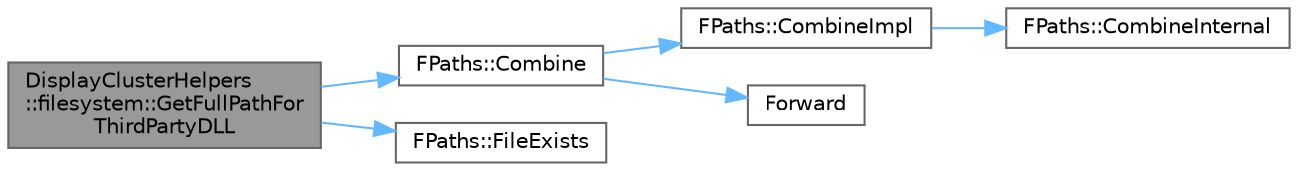 digraph "DisplayClusterHelpers::filesystem::GetFullPathForThirdPartyDLL"
{
 // INTERACTIVE_SVG=YES
 // LATEX_PDF_SIZE
  bgcolor="transparent";
  edge [fontname=Helvetica,fontsize=10,labelfontname=Helvetica,labelfontsize=10];
  node [fontname=Helvetica,fontsize=10,shape=box,height=0.2,width=0.4];
  rankdir="LR";
  Node1 [id="Node000001",label="DisplayClusterHelpers\l::filesystem::GetFullPathFor\lThirdPartyDLL",height=0.2,width=0.4,color="gray40", fillcolor="grey60", style="filled", fontcolor="black",tooltip="Returns the full path to the DLL located in the ThirdParty directory in the nDisplay plugin."];
  Node1 -> Node2 [id="edge1_Node000001_Node000002",color="steelblue1",style="solid",tooltip=" "];
  Node2 [id="Node000002",label="FPaths::Combine",height=0.2,width=0.4,color="grey40", fillcolor="white", style="filled",URL="$df/d4c/classFPaths.html#a972a6542733a798b131f9bc7120fb2ca",tooltip=" "];
  Node2 -> Node3 [id="edge2_Node000002_Node000003",color="steelblue1",style="solid",tooltip=" "];
  Node3 [id="Node000003",label="FPaths::CombineImpl",height=0.2,width=0.4,color="grey40", fillcolor="white", style="filled",URL="$df/d4c/classFPaths.html#a6837e57bedb14e7c044e048781b9007b",tooltip=" "];
  Node3 -> Node4 [id="edge3_Node000003_Node000004",color="steelblue1",style="solid",tooltip=" "];
  Node4 [id="Node000004",label="FPaths::CombineInternal",height=0.2,width=0.4,color="grey40", fillcolor="white", style="filled",URL="$df/d4c/classFPaths.html#a5975af71c21ed5b3787c172888251764",tooltip=" "];
  Node2 -> Node5 [id="edge4_Node000002_Node000005",color="steelblue1",style="solid",tooltip=" "];
  Node5 [id="Node000005",label="Forward",height=0.2,width=0.4,color="grey40", fillcolor="white", style="filled",URL="$d4/d24/UnrealTemplate_8h.html#a68f280c1d561a8899a1e9e3ea8405d00",tooltip="Forward will cast a reference to an rvalue reference."];
  Node1 -> Node6 [id="edge5_Node000001_Node000006",color="steelblue1",style="solid",tooltip=" "];
  Node6 [id="Node000006",label="FPaths::FileExists",height=0.2,width=0.4,color="grey40", fillcolor="white", style="filled",URL="$df/d4c/classFPaths.html#acfea075bde58179c491c0d78e27c41c7",tooltip="Returns true if this file was found, false otherwise."];
}
